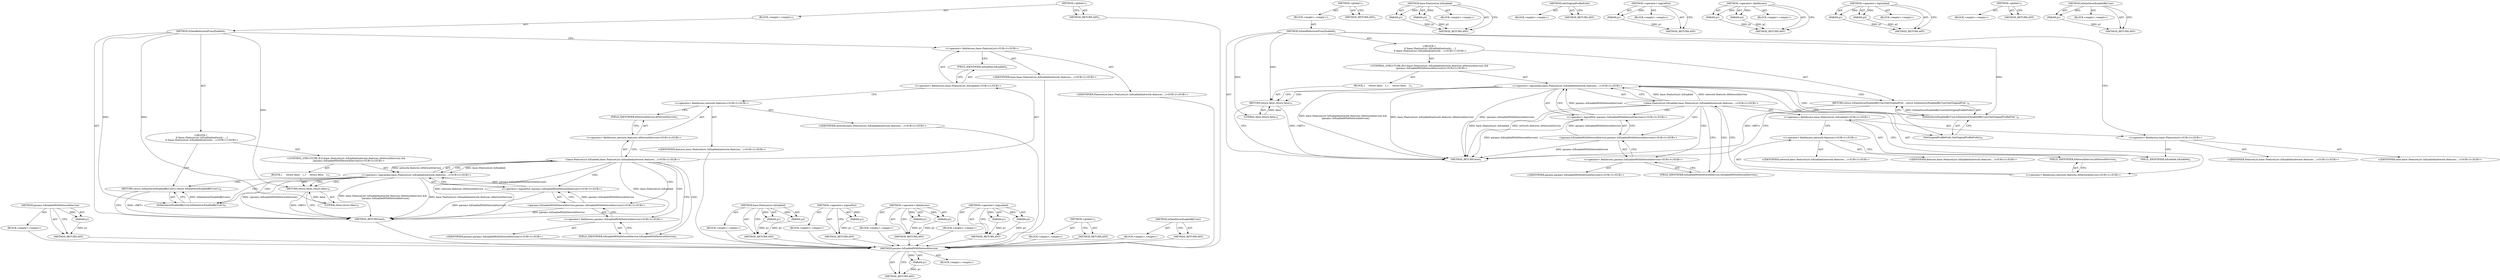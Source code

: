digraph "IsDataSaverEnabledByUser" {
vulnerable_75 [label=<(METHOD,params.IsEnabledWithNetworkService)>];
vulnerable_76 [label=<(PARAM,p1)>];
vulnerable_77 [label=<(BLOCK,&lt;empty&gt;,&lt;empty&gt;)>];
vulnerable_78 [label=<(METHOD_RETURN,ANY)>];
vulnerable_6 [label=<(METHOD,&lt;global&gt;)<SUB>1</SUB>>];
vulnerable_7 [label=<(BLOCK,&lt;empty&gt;,&lt;empty&gt;)<SUB>1</SUB>>];
vulnerable_8 [label=<(METHOD,IsDataReductionProxyEnabled)<SUB>1</SUB>>];
vulnerable_9 [label="<(BLOCK,{
   if (base::FeatureList::IsEnabled(network::...,{
   if (base::FeatureList::IsEnabled(network::...)<SUB>1</SUB>>"];
vulnerable_10 [label="<(CONTROL_STRUCTURE,IF,if (base::FeatureList::IsEnabled(network::features::kNetworkService) &amp;&amp;
       !params::IsEnabledWithNetworkService()))<SUB>2</SUB>>"];
vulnerable_11 [label="<(&lt;operator&gt;.logicalAnd,base::FeatureList::IsEnabled(network::features:...)<SUB>2</SUB>>"];
vulnerable_12 [label="<(base.FeatureList.IsEnabled,base::FeatureList::IsEnabled(network::features:...)<SUB>2</SUB>>"];
vulnerable_13 [label="<(&lt;operator&gt;.fieldAccess,base::FeatureList::IsEnabled)<SUB>2</SUB>>"];
vulnerable_14 [label="<(&lt;operator&gt;.fieldAccess,base::FeatureList)<SUB>2</SUB>>"];
vulnerable_15 [label="<(IDENTIFIER,base,base::FeatureList::IsEnabled(network::features:...)<SUB>2</SUB>>"];
vulnerable_16 [label="<(IDENTIFIER,FeatureList,base::FeatureList::IsEnabled(network::features:...)<SUB>2</SUB>>"];
vulnerable_17 [label=<(FIELD_IDENTIFIER,IsEnabled,IsEnabled)<SUB>2</SUB>>];
vulnerable_18 [label="<(&lt;operator&gt;.fieldAccess,network::features::kNetworkService)<SUB>2</SUB>>"];
vulnerable_19 [label="<(&lt;operator&gt;.fieldAccess,network::features)<SUB>2</SUB>>"];
vulnerable_20 [label="<(IDENTIFIER,network,base::FeatureList::IsEnabled(network::features:...)<SUB>2</SUB>>"];
vulnerable_21 [label="<(IDENTIFIER,features,base::FeatureList::IsEnabled(network::features:...)<SUB>2</SUB>>"];
vulnerable_22 [label=<(FIELD_IDENTIFIER,kNetworkService,kNetworkService)<SUB>2</SUB>>];
vulnerable_23 [label="<(&lt;operator&gt;.logicalNot,!params::IsEnabledWithNetworkService())<SUB>3</SUB>>"];
vulnerable_24 [label="<(params.IsEnabledWithNetworkService,params::IsEnabledWithNetworkService())<SUB>3</SUB>>"];
vulnerable_25 [label="<(&lt;operator&gt;.fieldAccess,params::IsEnabledWithNetworkService)<SUB>3</SUB>>"];
vulnerable_26 [label="<(IDENTIFIER,params,params::IsEnabledWithNetworkService())<SUB>3</SUB>>"];
vulnerable_27 [label=<(FIELD_IDENTIFIER,IsEnabledWithNetworkService,IsEnabledWithNetworkService)<SUB>3</SUB>>];
vulnerable_28 [label=<(BLOCK,{
     return false;
   },{
     return false;
   })<SUB>3</SUB>>];
vulnerable_29 [label=<(RETURN,return false;,return false;)<SUB>4</SUB>>];
vulnerable_30 [label=<(LITERAL,false,return false;)<SUB>4</SUB>>];
vulnerable_31 [label=<(RETURN,return IsDataSaverEnabledByUser();,return IsDataSaverEnabledByUser();)<SUB>6</SUB>>];
vulnerable_32 [label=<(IsDataSaverEnabledByUser,IsDataSaverEnabledByUser())<SUB>6</SUB>>];
vulnerable_33 [label=<(METHOD_RETURN,bool)<SUB>1</SUB>>];
vulnerable_35 [label=<(METHOD_RETURN,ANY)<SUB>1</SUB>>];
vulnerable_61 [label=<(METHOD,base.FeatureList.IsEnabled)>];
vulnerable_62 [label=<(PARAM,p1)>];
vulnerable_63 [label=<(PARAM,p2)>];
vulnerable_64 [label=<(BLOCK,&lt;empty&gt;,&lt;empty&gt;)>];
vulnerable_65 [label=<(METHOD_RETURN,ANY)>];
vulnerable_71 [label=<(METHOD,&lt;operator&gt;.logicalNot)>];
vulnerable_72 [label=<(PARAM,p1)>];
vulnerable_73 [label=<(BLOCK,&lt;empty&gt;,&lt;empty&gt;)>];
vulnerable_74 [label=<(METHOD_RETURN,ANY)>];
vulnerable_66 [label=<(METHOD,&lt;operator&gt;.fieldAccess)>];
vulnerable_67 [label=<(PARAM,p1)>];
vulnerable_68 [label=<(PARAM,p2)>];
vulnerable_69 [label=<(BLOCK,&lt;empty&gt;,&lt;empty&gt;)>];
vulnerable_70 [label=<(METHOD_RETURN,ANY)>];
vulnerable_56 [label=<(METHOD,&lt;operator&gt;.logicalAnd)>];
vulnerable_57 [label=<(PARAM,p1)>];
vulnerable_58 [label=<(PARAM,p2)>];
vulnerable_59 [label=<(BLOCK,&lt;empty&gt;,&lt;empty&gt;)>];
vulnerable_60 [label=<(METHOD_RETURN,ANY)>];
vulnerable_50 [label=<(METHOD,&lt;global&gt;)<SUB>1</SUB>>];
vulnerable_51 [label=<(BLOCK,&lt;empty&gt;,&lt;empty&gt;)>];
vulnerable_52 [label=<(METHOD_RETURN,ANY)>];
vulnerable_79 [label=<(METHOD,IsDataSaverEnabledByUser)>];
vulnerable_80 [label=<(BLOCK,&lt;empty&gt;,&lt;empty&gt;)>];
vulnerable_81 [label=<(METHOD_RETURN,ANY)>];
fixed_76 [label=<(METHOD,params.IsEnabledWithNetworkService)>];
fixed_77 [label=<(PARAM,p1)>];
fixed_78 [label=<(BLOCK,&lt;empty&gt;,&lt;empty&gt;)>];
fixed_79 [label=<(METHOD_RETURN,ANY)>];
fixed_6 [label=<(METHOD,&lt;global&gt;)<SUB>1</SUB>>];
fixed_7 [label=<(BLOCK,&lt;empty&gt;,&lt;empty&gt;)<SUB>1</SUB>>];
fixed_8 [label=<(METHOD,IsDataReductionProxyEnabled)<SUB>1</SUB>>];
fixed_9 [label="<(BLOCK,{
   if (base::FeatureList::IsEnabled(network::...,{
   if (base::FeatureList::IsEnabled(network::...)<SUB>1</SUB>>"];
fixed_10 [label="<(CONTROL_STRUCTURE,IF,if (base::FeatureList::IsEnabled(network::features::kNetworkService) &amp;&amp;
       !params::IsEnabledWithNetworkService()))<SUB>2</SUB>>"];
fixed_11 [label="<(&lt;operator&gt;.logicalAnd,base::FeatureList::IsEnabled(network::features:...)<SUB>2</SUB>>"];
fixed_12 [label="<(base.FeatureList.IsEnabled,base::FeatureList::IsEnabled(network::features:...)<SUB>2</SUB>>"];
fixed_13 [label="<(&lt;operator&gt;.fieldAccess,base::FeatureList::IsEnabled)<SUB>2</SUB>>"];
fixed_14 [label="<(&lt;operator&gt;.fieldAccess,base::FeatureList)<SUB>2</SUB>>"];
fixed_15 [label="<(IDENTIFIER,base,base::FeatureList::IsEnabled(network::features:...)<SUB>2</SUB>>"];
fixed_16 [label="<(IDENTIFIER,FeatureList,base::FeatureList::IsEnabled(network::features:...)<SUB>2</SUB>>"];
fixed_17 [label=<(FIELD_IDENTIFIER,IsEnabled,IsEnabled)<SUB>2</SUB>>];
fixed_18 [label="<(&lt;operator&gt;.fieldAccess,network::features::kNetworkService)<SUB>2</SUB>>"];
fixed_19 [label="<(&lt;operator&gt;.fieldAccess,network::features)<SUB>2</SUB>>"];
fixed_20 [label="<(IDENTIFIER,network,base::FeatureList::IsEnabled(network::features:...)<SUB>2</SUB>>"];
fixed_21 [label="<(IDENTIFIER,features,base::FeatureList::IsEnabled(network::features:...)<SUB>2</SUB>>"];
fixed_22 [label=<(FIELD_IDENTIFIER,kNetworkService,kNetworkService)<SUB>2</SUB>>];
fixed_23 [label="<(&lt;operator&gt;.logicalNot,!params::IsEnabledWithNetworkService())<SUB>3</SUB>>"];
fixed_24 [label="<(params.IsEnabledWithNetworkService,params::IsEnabledWithNetworkService())<SUB>3</SUB>>"];
fixed_25 [label="<(&lt;operator&gt;.fieldAccess,params::IsEnabledWithNetworkService)<SUB>3</SUB>>"];
fixed_26 [label="<(IDENTIFIER,params,params::IsEnabledWithNetworkService())<SUB>3</SUB>>"];
fixed_27 [label=<(FIELD_IDENTIFIER,IsEnabledWithNetworkService,IsEnabledWithNetworkService)<SUB>3</SUB>>];
fixed_28 [label=<(BLOCK,{
     return false;
   },{
     return false;
   })<SUB>3</SUB>>];
fixed_29 [label=<(RETURN,return false;,return false;)<SUB>4</SUB>>];
fixed_30 [label=<(LITERAL,false,return false;)<SUB>4</SUB>>];
fixed_31 [label=<(RETURN,return IsDataSaverEnabledByUser(GetOriginalProf...,return IsDataSaverEnabledByUser(GetOriginalProf...)<SUB>6</SUB>>];
fixed_32 [label=<(IsDataSaverEnabledByUser,IsDataSaverEnabledByUser(GetOriginalProfilePref...)<SUB>6</SUB>>];
fixed_33 [label=<(GetOriginalProfilePrefs,GetOriginalProfilePrefs())<SUB>6</SUB>>];
fixed_34 [label=<(METHOD_RETURN,bool)<SUB>1</SUB>>];
fixed_36 [label=<(METHOD_RETURN,ANY)<SUB>1</SUB>>];
fixed_62 [label=<(METHOD,base.FeatureList.IsEnabled)>];
fixed_63 [label=<(PARAM,p1)>];
fixed_64 [label=<(PARAM,p2)>];
fixed_65 [label=<(BLOCK,&lt;empty&gt;,&lt;empty&gt;)>];
fixed_66 [label=<(METHOD_RETURN,ANY)>];
fixed_84 [label=<(METHOD,GetOriginalProfilePrefs)>];
fixed_85 [label=<(BLOCK,&lt;empty&gt;,&lt;empty&gt;)>];
fixed_86 [label=<(METHOD_RETURN,ANY)>];
fixed_72 [label=<(METHOD,&lt;operator&gt;.logicalNot)>];
fixed_73 [label=<(PARAM,p1)>];
fixed_74 [label=<(BLOCK,&lt;empty&gt;,&lt;empty&gt;)>];
fixed_75 [label=<(METHOD_RETURN,ANY)>];
fixed_67 [label=<(METHOD,&lt;operator&gt;.fieldAccess)>];
fixed_68 [label=<(PARAM,p1)>];
fixed_69 [label=<(PARAM,p2)>];
fixed_70 [label=<(BLOCK,&lt;empty&gt;,&lt;empty&gt;)>];
fixed_71 [label=<(METHOD_RETURN,ANY)>];
fixed_57 [label=<(METHOD,&lt;operator&gt;.logicalAnd)>];
fixed_58 [label=<(PARAM,p1)>];
fixed_59 [label=<(PARAM,p2)>];
fixed_60 [label=<(BLOCK,&lt;empty&gt;,&lt;empty&gt;)>];
fixed_61 [label=<(METHOD_RETURN,ANY)>];
fixed_51 [label=<(METHOD,&lt;global&gt;)<SUB>1</SUB>>];
fixed_52 [label=<(BLOCK,&lt;empty&gt;,&lt;empty&gt;)>];
fixed_53 [label=<(METHOD_RETURN,ANY)>];
fixed_80 [label=<(METHOD,IsDataSaverEnabledByUser)>];
fixed_81 [label=<(PARAM,p1)>];
fixed_82 [label=<(BLOCK,&lt;empty&gt;,&lt;empty&gt;)>];
fixed_83 [label=<(METHOD_RETURN,ANY)>];
vulnerable_75 -> vulnerable_76  [key=0, label="AST: "];
vulnerable_75 -> vulnerable_76  [key=1, label="DDG: "];
vulnerable_75 -> vulnerable_77  [key=0, label="AST: "];
vulnerable_75 -> vulnerable_78  [key=0, label="AST: "];
vulnerable_75 -> vulnerable_78  [key=1, label="CFG: "];
vulnerable_76 -> vulnerable_78  [key=0, label="DDG: p1"];
vulnerable_77 -> fixed_76  [key=0];
vulnerable_78 -> fixed_76  [key=0];
vulnerable_6 -> vulnerable_7  [key=0, label="AST: "];
vulnerable_6 -> vulnerable_35  [key=0, label="AST: "];
vulnerable_6 -> vulnerable_35  [key=1, label="CFG: "];
vulnerable_7 -> vulnerable_8  [key=0, label="AST: "];
vulnerable_8 -> vulnerable_9  [key=0, label="AST: "];
vulnerable_8 -> vulnerable_33  [key=0, label="AST: "];
vulnerable_8 -> vulnerable_14  [key=0, label="CFG: "];
vulnerable_8 -> vulnerable_32  [key=0, label="DDG: "];
vulnerable_8 -> vulnerable_29  [key=0, label="DDG: "];
vulnerable_8 -> vulnerable_30  [key=0, label="DDG: "];
vulnerable_9 -> vulnerable_10  [key=0, label="AST: "];
vulnerable_9 -> vulnerable_31  [key=0, label="AST: "];
vulnerable_10 -> vulnerable_11  [key=0, label="AST: "];
vulnerable_10 -> vulnerable_28  [key=0, label="AST: "];
vulnerable_11 -> vulnerable_12  [key=0, label="AST: "];
vulnerable_11 -> vulnerable_23  [key=0, label="AST: "];
vulnerable_11 -> vulnerable_32  [key=0, label="CFG: "];
vulnerable_11 -> vulnerable_32  [key=1, label="CDG: "];
vulnerable_11 -> vulnerable_29  [key=0, label="CFG: "];
vulnerable_11 -> vulnerable_29  [key=1, label="CDG: "];
vulnerable_11 -> vulnerable_33  [key=0, label="DDG: base::FeatureList::IsEnabled(network::features::kNetworkService)"];
vulnerable_11 -> vulnerable_33  [key=1, label="DDG: !params::IsEnabledWithNetworkService()"];
vulnerable_11 -> vulnerable_33  [key=2, label="DDG: base::FeatureList::IsEnabled(network::features::kNetworkService) &amp;&amp;
       !params::IsEnabledWithNetworkService()"];
vulnerable_11 -> vulnerable_31  [key=0, label="CDG: "];
vulnerable_12 -> vulnerable_13  [key=0, label="AST: "];
vulnerable_12 -> vulnerable_18  [key=0, label="AST: "];
vulnerable_12 -> vulnerable_11  [key=0, label="CFG: "];
vulnerable_12 -> vulnerable_11  [key=1, label="DDG: base::FeatureList::IsEnabled"];
vulnerable_12 -> vulnerable_11  [key=2, label="DDG: network::features::kNetworkService"];
vulnerable_12 -> vulnerable_27  [key=0, label="CFG: "];
vulnerable_12 -> vulnerable_27  [key=1, label="CDG: "];
vulnerable_12 -> vulnerable_33  [key=0, label="DDG: base::FeatureList::IsEnabled"];
vulnerable_12 -> vulnerable_33  [key=1, label="DDG: network::features::kNetworkService"];
vulnerable_12 -> vulnerable_24  [key=0, label="CDG: "];
vulnerable_12 -> vulnerable_25  [key=0, label="CDG: "];
vulnerable_12 -> vulnerable_23  [key=0, label="CDG: "];
vulnerable_13 -> vulnerable_14  [key=0, label="AST: "];
vulnerable_13 -> vulnerable_17  [key=0, label="AST: "];
vulnerable_13 -> vulnerable_19  [key=0, label="CFG: "];
vulnerable_14 -> vulnerable_15  [key=0, label="AST: "];
vulnerable_14 -> vulnerable_16  [key=0, label="AST: "];
vulnerable_14 -> vulnerable_17  [key=0, label="CFG: "];
vulnerable_15 -> fixed_76  [key=0];
vulnerable_16 -> fixed_76  [key=0];
vulnerable_17 -> vulnerable_13  [key=0, label="CFG: "];
vulnerable_18 -> vulnerable_19  [key=0, label="AST: "];
vulnerable_18 -> vulnerable_22  [key=0, label="AST: "];
vulnerable_18 -> vulnerable_12  [key=0, label="CFG: "];
vulnerable_19 -> vulnerable_20  [key=0, label="AST: "];
vulnerable_19 -> vulnerable_21  [key=0, label="AST: "];
vulnerable_19 -> vulnerable_22  [key=0, label="CFG: "];
vulnerable_20 -> fixed_76  [key=0];
vulnerable_21 -> fixed_76  [key=0];
vulnerable_22 -> vulnerable_18  [key=0, label="CFG: "];
vulnerable_23 -> vulnerable_24  [key=0, label="AST: "];
vulnerable_23 -> vulnerable_11  [key=0, label="CFG: "];
vulnerable_23 -> vulnerable_11  [key=1, label="DDG: params::IsEnabledWithNetworkService()"];
vulnerable_23 -> vulnerable_33  [key=0, label="DDG: params::IsEnabledWithNetworkService()"];
vulnerable_24 -> vulnerable_25  [key=0, label="AST: "];
vulnerable_24 -> vulnerable_23  [key=0, label="CFG: "];
vulnerable_24 -> vulnerable_23  [key=1, label="DDG: params::IsEnabledWithNetworkService"];
vulnerable_24 -> vulnerable_33  [key=0, label="DDG: params::IsEnabledWithNetworkService"];
vulnerable_25 -> vulnerable_26  [key=0, label="AST: "];
vulnerable_25 -> vulnerable_27  [key=0, label="AST: "];
vulnerable_25 -> vulnerable_24  [key=0, label="CFG: "];
vulnerable_26 -> fixed_76  [key=0];
vulnerable_27 -> vulnerable_25  [key=0, label="CFG: "];
vulnerable_28 -> vulnerable_29  [key=0, label="AST: "];
vulnerable_29 -> vulnerable_30  [key=0, label="AST: "];
vulnerable_29 -> vulnerable_33  [key=0, label="CFG: "];
vulnerable_29 -> vulnerable_33  [key=1, label="DDG: &lt;RET&gt;"];
vulnerable_30 -> vulnerable_29  [key=0, label="DDG: false"];
vulnerable_31 -> vulnerable_32  [key=0, label="AST: "];
vulnerable_31 -> vulnerable_33  [key=0, label="CFG: "];
vulnerable_31 -> vulnerable_33  [key=1, label="DDG: &lt;RET&gt;"];
vulnerable_32 -> vulnerable_31  [key=0, label="CFG: "];
vulnerable_32 -> vulnerable_31  [key=1, label="DDG: IsDataSaverEnabledByUser()"];
vulnerable_33 -> fixed_76  [key=0];
vulnerable_35 -> fixed_76  [key=0];
vulnerable_61 -> vulnerable_62  [key=0, label="AST: "];
vulnerable_61 -> vulnerable_62  [key=1, label="DDG: "];
vulnerable_61 -> vulnerable_64  [key=0, label="AST: "];
vulnerable_61 -> vulnerable_63  [key=0, label="AST: "];
vulnerable_61 -> vulnerable_63  [key=1, label="DDG: "];
vulnerable_61 -> vulnerable_65  [key=0, label="AST: "];
vulnerable_61 -> vulnerable_65  [key=1, label="CFG: "];
vulnerable_62 -> vulnerable_65  [key=0, label="DDG: p1"];
vulnerable_63 -> vulnerable_65  [key=0, label="DDG: p2"];
vulnerable_64 -> fixed_76  [key=0];
vulnerable_65 -> fixed_76  [key=0];
vulnerable_71 -> vulnerable_72  [key=0, label="AST: "];
vulnerable_71 -> vulnerable_72  [key=1, label="DDG: "];
vulnerable_71 -> vulnerable_73  [key=0, label="AST: "];
vulnerable_71 -> vulnerable_74  [key=0, label="AST: "];
vulnerable_71 -> vulnerable_74  [key=1, label="CFG: "];
vulnerable_72 -> vulnerable_74  [key=0, label="DDG: p1"];
vulnerable_73 -> fixed_76  [key=0];
vulnerable_74 -> fixed_76  [key=0];
vulnerable_66 -> vulnerable_67  [key=0, label="AST: "];
vulnerable_66 -> vulnerable_67  [key=1, label="DDG: "];
vulnerable_66 -> vulnerable_69  [key=0, label="AST: "];
vulnerable_66 -> vulnerable_68  [key=0, label="AST: "];
vulnerable_66 -> vulnerable_68  [key=1, label="DDG: "];
vulnerable_66 -> vulnerable_70  [key=0, label="AST: "];
vulnerable_66 -> vulnerable_70  [key=1, label="CFG: "];
vulnerable_67 -> vulnerable_70  [key=0, label="DDG: p1"];
vulnerable_68 -> vulnerable_70  [key=0, label="DDG: p2"];
vulnerable_69 -> fixed_76  [key=0];
vulnerable_70 -> fixed_76  [key=0];
vulnerable_56 -> vulnerable_57  [key=0, label="AST: "];
vulnerable_56 -> vulnerable_57  [key=1, label="DDG: "];
vulnerable_56 -> vulnerable_59  [key=0, label="AST: "];
vulnerable_56 -> vulnerable_58  [key=0, label="AST: "];
vulnerable_56 -> vulnerable_58  [key=1, label="DDG: "];
vulnerable_56 -> vulnerable_60  [key=0, label="AST: "];
vulnerable_56 -> vulnerable_60  [key=1, label="CFG: "];
vulnerable_57 -> vulnerable_60  [key=0, label="DDG: p1"];
vulnerable_58 -> vulnerable_60  [key=0, label="DDG: p2"];
vulnerable_59 -> fixed_76  [key=0];
vulnerable_60 -> fixed_76  [key=0];
vulnerable_50 -> vulnerable_51  [key=0, label="AST: "];
vulnerable_50 -> vulnerable_52  [key=0, label="AST: "];
vulnerable_50 -> vulnerable_52  [key=1, label="CFG: "];
vulnerable_51 -> fixed_76  [key=0];
vulnerable_52 -> fixed_76  [key=0];
vulnerable_79 -> vulnerable_80  [key=0, label="AST: "];
vulnerable_79 -> vulnerable_81  [key=0, label="AST: "];
vulnerable_79 -> vulnerable_81  [key=1, label="CFG: "];
vulnerable_80 -> fixed_76  [key=0];
vulnerable_81 -> fixed_76  [key=0];
fixed_76 -> fixed_77  [key=0, label="AST: "];
fixed_76 -> fixed_77  [key=1, label="DDG: "];
fixed_76 -> fixed_78  [key=0, label="AST: "];
fixed_76 -> fixed_79  [key=0, label="AST: "];
fixed_76 -> fixed_79  [key=1, label="CFG: "];
fixed_77 -> fixed_79  [key=0, label="DDG: p1"];
fixed_6 -> fixed_7  [key=0, label="AST: "];
fixed_6 -> fixed_36  [key=0, label="AST: "];
fixed_6 -> fixed_36  [key=1, label="CFG: "];
fixed_7 -> fixed_8  [key=0, label="AST: "];
fixed_8 -> fixed_9  [key=0, label="AST: "];
fixed_8 -> fixed_34  [key=0, label="AST: "];
fixed_8 -> fixed_14  [key=0, label="CFG: "];
fixed_8 -> fixed_29  [key=0, label="DDG: "];
fixed_8 -> fixed_32  [key=0, label="DDG: "];
fixed_8 -> fixed_30  [key=0, label="DDG: "];
fixed_9 -> fixed_10  [key=0, label="AST: "];
fixed_9 -> fixed_31  [key=0, label="AST: "];
fixed_10 -> fixed_11  [key=0, label="AST: "];
fixed_10 -> fixed_28  [key=0, label="AST: "];
fixed_11 -> fixed_12  [key=0, label="AST: "];
fixed_11 -> fixed_23  [key=0, label="AST: "];
fixed_11 -> fixed_33  [key=0, label="CFG: "];
fixed_11 -> fixed_33  [key=1, label="CDG: "];
fixed_11 -> fixed_29  [key=0, label="CFG: "];
fixed_11 -> fixed_29  [key=1, label="CDG: "];
fixed_11 -> fixed_34  [key=0, label="DDG: base::FeatureList::IsEnabled(network::features::kNetworkService)"];
fixed_11 -> fixed_34  [key=1, label="DDG: !params::IsEnabledWithNetworkService()"];
fixed_11 -> fixed_34  [key=2, label="DDG: base::FeatureList::IsEnabled(network::features::kNetworkService) &amp;&amp;
       !params::IsEnabledWithNetworkService()"];
fixed_11 -> fixed_32  [key=0, label="CDG: "];
fixed_11 -> fixed_31  [key=0, label="CDG: "];
fixed_12 -> fixed_13  [key=0, label="AST: "];
fixed_12 -> fixed_18  [key=0, label="AST: "];
fixed_12 -> fixed_11  [key=0, label="CFG: "];
fixed_12 -> fixed_11  [key=1, label="DDG: base::FeatureList::IsEnabled"];
fixed_12 -> fixed_11  [key=2, label="DDG: network::features::kNetworkService"];
fixed_12 -> fixed_27  [key=0, label="CFG: "];
fixed_12 -> fixed_27  [key=1, label="CDG: "];
fixed_12 -> fixed_34  [key=0, label="DDG: base::FeatureList::IsEnabled"];
fixed_12 -> fixed_34  [key=1, label="DDG: network::features::kNetworkService"];
fixed_12 -> fixed_24  [key=0, label="CDG: "];
fixed_12 -> fixed_25  [key=0, label="CDG: "];
fixed_12 -> fixed_23  [key=0, label="CDG: "];
fixed_13 -> fixed_14  [key=0, label="AST: "];
fixed_13 -> fixed_17  [key=0, label="AST: "];
fixed_13 -> fixed_19  [key=0, label="CFG: "];
fixed_14 -> fixed_15  [key=0, label="AST: "];
fixed_14 -> fixed_16  [key=0, label="AST: "];
fixed_14 -> fixed_17  [key=0, label="CFG: "];
fixed_17 -> fixed_13  [key=0, label="CFG: "];
fixed_18 -> fixed_19  [key=0, label="AST: "];
fixed_18 -> fixed_22  [key=0, label="AST: "];
fixed_18 -> fixed_12  [key=0, label="CFG: "];
fixed_19 -> fixed_20  [key=0, label="AST: "];
fixed_19 -> fixed_21  [key=0, label="AST: "];
fixed_19 -> fixed_22  [key=0, label="CFG: "];
fixed_22 -> fixed_18  [key=0, label="CFG: "];
fixed_23 -> fixed_24  [key=0, label="AST: "];
fixed_23 -> fixed_11  [key=0, label="CFG: "];
fixed_23 -> fixed_11  [key=1, label="DDG: params::IsEnabledWithNetworkService()"];
fixed_23 -> fixed_34  [key=0, label="DDG: params::IsEnabledWithNetworkService()"];
fixed_24 -> fixed_25  [key=0, label="AST: "];
fixed_24 -> fixed_23  [key=0, label="CFG: "];
fixed_24 -> fixed_23  [key=1, label="DDG: params::IsEnabledWithNetworkService"];
fixed_24 -> fixed_34  [key=0, label="DDG: params::IsEnabledWithNetworkService"];
fixed_25 -> fixed_26  [key=0, label="AST: "];
fixed_25 -> fixed_27  [key=0, label="AST: "];
fixed_25 -> fixed_24  [key=0, label="CFG: "];
fixed_27 -> fixed_25  [key=0, label="CFG: "];
fixed_28 -> fixed_29  [key=0, label="AST: "];
fixed_29 -> fixed_30  [key=0, label="AST: "];
fixed_29 -> fixed_34  [key=0, label="CFG: "];
fixed_29 -> fixed_34  [key=1, label="DDG: &lt;RET&gt;"];
fixed_30 -> fixed_29  [key=0, label="DDG: false"];
fixed_31 -> fixed_32  [key=0, label="AST: "];
fixed_31 -> fixed_34  [key=0, label="CFG: "];
fixed_31 -> fixed_34  [key=1, label="DDG: &lt;RET&gt;"];
fixed_32 -> fixed_33  [key=0, label="AST: "];
fixed_32 -> fixed_31  [key=0, label="CFG: "];
fixed_32 -> fixed_31  [key=1, label="DDG: IsDataSaverEnabledByUser(GetOriginalProfilePrefs())"];
fixed_33 -> fixed_32  [key=0, label="CFG: "];
fixed_62 -> fixed_63  [key=0, label="AST: "];
fixed_62 -> fixed_63  [key=1, label="DDG: "];
fixed_62 -> fixed_65  [key=0, label="AST: "];
fixed_62 -> fixed_64  [key=0, label="AST: "];
fixed_62 -> fixed_64  [key=1, label="DDG: "];
fixed_62 -> fixed_66  [key=0, label="AST: "];
fixed_62 -> fixed_66  [key=1, label="CFG: "];
fixed_63 -> fixed_66  [key=0, label="DDG: p1"];
fixed_64 -> fixed_66  [key=0, label="DDG: p2"];
fixed_84 -> fixed_85  [key=0, label="AST: "];
fixed_84 -> fixed_86  [key=0, label="AST: "];
fixed_84 -> fixed_86  [key=1, label="CFG: "];
fixed_72 -> fixed_73  [key=0, label="AST: "];
fixed_72 -> fixed_73  [key=1, label="DDG: "];
fixed_72 -> fixed_74  [key=0, label="AST: "];
fixed_72 -> fixed_75  [key=0, label="AST: "];
fixed_72 -> fixed_75  [key=1, label="CFG: "];
fixed_73 -> fixed_75  [key=0, label="DDG: p1"];
fixed_67 -> fixed_68  [key=0, label="AST: "];
fixed_67 -> fixed_68  [key=1, label="DDG: "];
fixed_67 -> fixed_70  [key=0, label="AST: "];
fixed_67 -> fixed_69  [key=0, label="AST: "];
fixed_67 -> fixed_69  [key=1, label="DDG: "];
fixed_67 -> fixed_71  [key=0, label="AST: "];
fixed_67 -> fixed_71  [key=1, label="CFG: "];
fixed_68 -> fixed_71  [key=0, label="DDG: p1"];
fixed_69 -> fixed_71  [key=0, label="DDG: p2"];
fixed_57 -> fixed_58  [key=0, label="AST: "];
fixed_57 -> fixed_58  [key=1, label="DDG: "];
fixed_57 -> fixed_60  [key=0, label="AST: "];
fixed_57 -> fixed_59  [key=0, label="AST: "];
fixed_57 -> fixed_59  [key=1, label="DDG: "];
fixed_57 -> fixed_61  [key=0, label="AST: "];
fixed_57 -> fixed_61  [key=1, label="CFG: "];
fixed_58 -> fixed_61  [key=0, label="DDG: p1"];
fixed_59 -> fixed_61  [key=0, label="DDG: p2"];
fixed_51 -> fixed_52  [key=0, label="AST: "];
fixed_51 -> fixed_53  [key=0, label="AST: "];
fixed_51 -> fixed_53  [key=1, label="CFG: "];
fixed_80 -> fixed_81  [key=0, label="AST: "];
fixed_80 -> fixed_81  [key=1, label="DDG: "];
fixed_80 -> fixed_82  [key=0, label="AST: "];
fixed_80 -> fixed_83  [key=0, label="AST: "];
fixed_80 -> fixed_83  [key=1, label="CFG: "];
fixed_81 -> fixed_83  [key=0, label="DDG: p1"];
}

